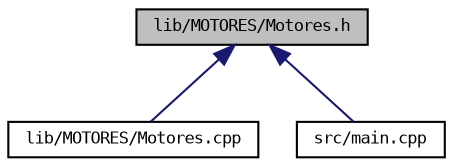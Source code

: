 digraph "lib/MOTORES/Motores.h"
{
 // LATEX_PDF_SIZE
  bgcolor="transparent";
  edge [fontname="DejaVuSansMono",fontsize="8",labelfontname="DejaVuSansMono",labelfontsize="8"];
  node [fontname="DejaVuSansMono",fontsize="8",shape=record];
  Node1 [label="lib/MOTORES/Motores.h",height=0.2,width=0.4,color="black", fillcolor="grey75", style="filled", fontcolor="black",tooltip=" "];
  Node1 -> Node2 [dir="back",color="midnightblue",fontsize="8",style="solid",fontname="DejaVuSansMono"];
  Node2 [label="lib/MOTORES/Motores.cpp",height=0.2,width=0.4,color="black",URL="$Motores_8cpp.html",tooltip=" "];
  Node1 -> Node3 [dir="back",color="midnightblue",fontsize="8",style="solid",fontname="DejaVuSansMono"];
  Node3 [label="src/main.cpp",height=0.2,width=0.4,color="black",URL="$main_8cpp.html",tooltip=" "];
}
